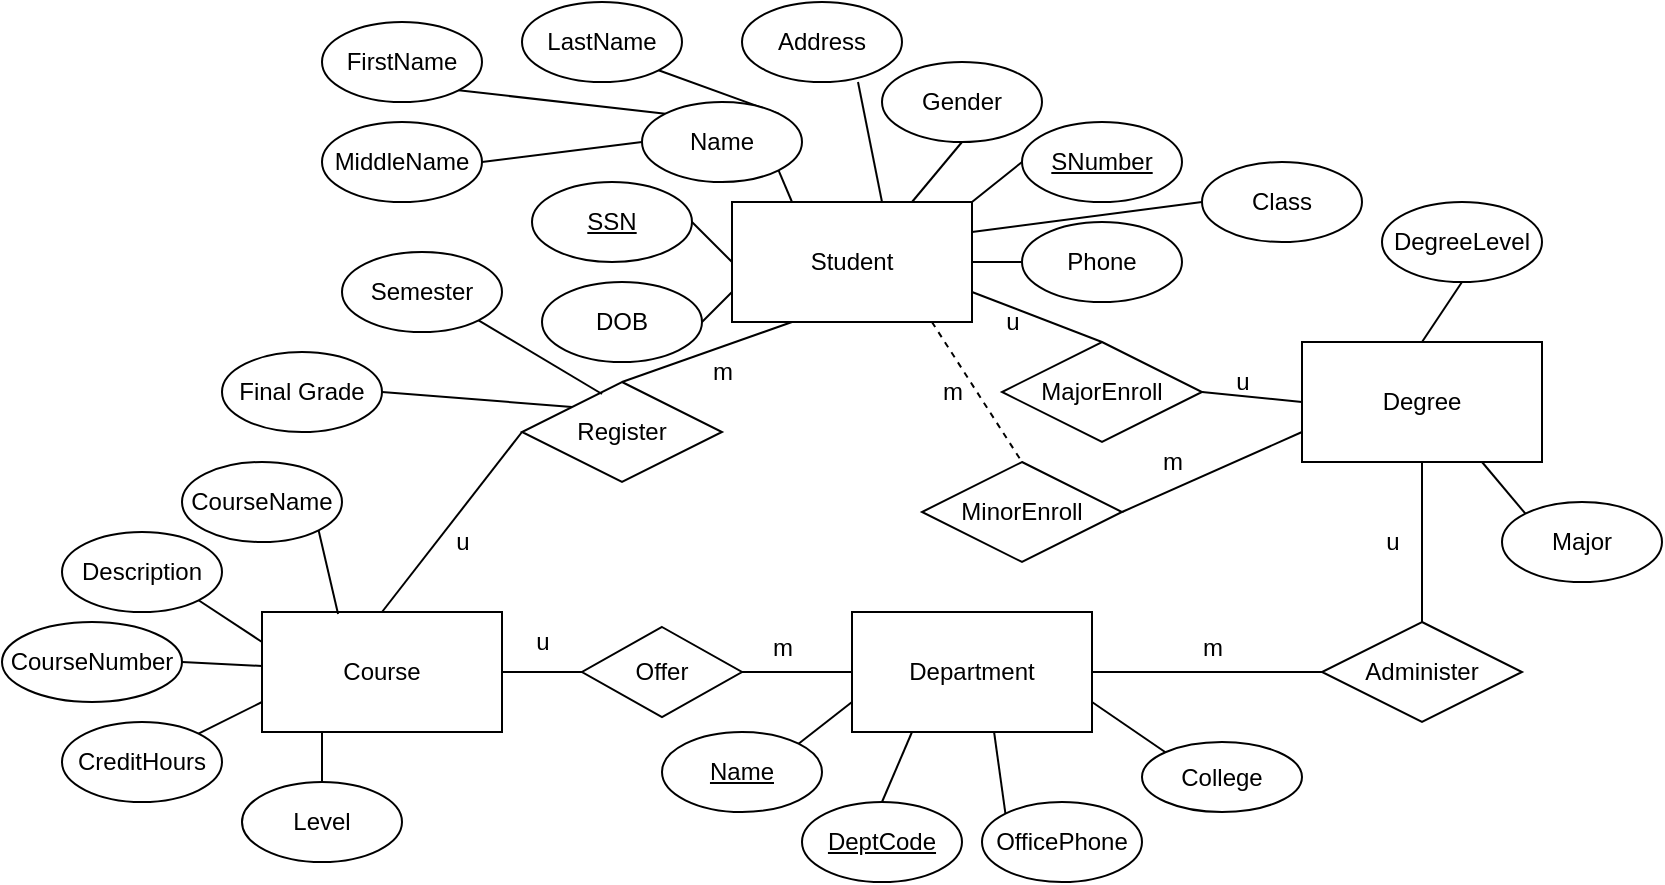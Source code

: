 <mxfile version="14.1.8" type="device"><diagram id="4hBOzVa8Hzpo7rgdeSjt" name="Page-1"><mxGraphModel dx="700" dy="302" grid="1" gridSize="10" guides="1" tooltips="1" connect="1" arrows="1" fold="1" page="1" pageScale="1" pageWidth="850" pageHeight="1100" math="0" shadow="0"><root><mxCell id="0"/><mxCell id="1" parent="0"/><mxCell id="5MoRySg7bz2JCUtybKw6-1" value="Student" style="whiteSpace=wrap;html=1;" vertex="1" parent="1"><mxGeometry x="365" y="110" width="120" height="60" as="geometry"/></mxCell><mxCell id="5MoRySg7bz2JCUtybKw6-2" value="FirstName" style="ellipse;whiteSpace=wrap;html=1;" vertex="1" parent="1"><mxGeometry x="160" y="20" width="80" height="40" as="geometry"/></mxCell><mxCell id="5MoRySg7bz2JCUtybKw6-3" value="LastName" style="ellipse;whiteSpace=wrap;html=1;" vertex="1" parent="1"><mxGeometry x="260" y="10" width="80" height="40" as="geometry"/></mxCell><mxCell id="5MoRySg7bz2JCUtybKw6-4" value="SNumber" style="ellipse;whiteSpace=wrap;html=1;fontStyle=4" vertex="1" parent="1"><mxGeometry x="510" y="70" width="80" height="40" as="geometry"/></mxCell><mxCell id="5MoRySg7bz2JCUtybKw6-5" value="SSN" style="ellipse;whiteSpace=wrap;html=1;fontStyle=4" vertex="1" parent="1"><mxGeometry x="265" y="100" width="80" height="40" as="geometry"/></mxCell><mxCell id="5MoRySg7bz2JCUtybKw6-6" value="Address" style="ellipse;whiteSpace=wrap;html=1;" vertex="1" parent="1"><mxGeometry x="370" y="10" width="80" height="40" as="geometry"/></mxCell><mxCell id="5MoRySg7bz2JCUtybKw6-7" value="Phone" style="ellipse;whiteSpace=wrap;html=1;" vertex="1" parent="1"><mxGeometry x="510" y="120" width="80" height="40" as="geometry"/></mxCell><mxCell id="5MoRySg7bz2JCUtybKw6-8" value="DOB" style="ellipse;whiteSpace=wrap;html=1;" vertex="1" parent="1"><mxGeometry x="270" y="150" width="80" height="40" as="geometry"/></mxCell><mxCell id="5MoRySg7bz2JCUtybKw6-9" value="Gender" style="ellipse;whiteSpace=wrap;html=1;" vertex="1" parent="1"><mxGeometry x="440" y="40" width="80" height="40" as="geometry"/></mxCell><mxCell id="5MoRySg7bz2JCUtybKw6-10" value="" style="endArrow=none;html=1;entryX=1;entryY=0.5;entryDx=0;entryDy=0;exitX=0;exitY=0.75;exitDx=0;exitDy=0;" edge="1" parent="1" source="5MoRySg7bz2JCUtybKw6-1" target="5MoRySg7bz2JCUtybKw6-8"><mxGeometry width="50" height="50" relative="1" as="geometry"><mxPoint x="350" y="250" as="sourcePoint"/><mxPoint x="400" y="200" as="targetPoint"/></mxGeometry></mxCell><mxCell id="5MoRySg7bz2JCUtybKw6-11" value="" style="endArrow=none;html=1;entryX=1;entryY=1;entryDx=0;entryDy=0;exitX=0;exitY=0;exitDx=0;exitDy=0;" edge="1" parent="1" source="5MoRySg7bz2JCUtybKw6-18" target="5MoRySg7bz2JCUtybKw6-2"><mxGeometry width="50" height="50" relative="1" as="geometry"><mxPoint x="450" y="240" as="sourcePoint"/><mxPoint x="500" y="190" as="targetPoint"/></mxGeometry></mxCell><mxCell id="5MoRySg7bz2JCUtybKw6-12" value="" style="endArrow=none;html=1;entryX=1;entryY=1;entryDx=0;entryDy=0;exitX=1;exitY=0;exitDx=0;exitDy=0;" edge="1" parent="1" source="5MoRySg7bz2JCUtybKw6-18" target="5MoRySg7bz2JCUtybKw6-3"><mxGeometry width="50" height="50" relative="1" as="geometry"><mxPoint x="460" y="250" as="sourcePoint"/><mxPoint x="510" y="200" as="targetPoint"/></mxGeometry></mxCell><mxCell id="5MoRySg7bz2JCUtybKw6-13" value="" style="endArrow=none;html=1;entryX=0.725;entryY=1;entryDx=0;entryDy=0;entryPerimeter=0;" edge="1" parent="1" target="5MoRySg7bz2JCUtybKw6-6"><mxGeometry width="50" height="50" relative="1" as="geometry"><mxPoint x="440" y="110" as="sourcePoint"/><mxPoint x="535" y="220" as="targetPoint"/></mxGeometry></mxCell><mxCell id="5MoRySg7bz2JCUtybKw6-14" value="" style="endArrow=none;html=1;entryX=0.5;entryY=1;entryDx=0;entryDy=0;exitX=0.75;exitY=0;exitDx=0;exitDy=0;" edge="1" parent="1" source="5MoRySg7bz2JCUtybKw6-1" target="5MoRySg7bz2JCUtybKw6-9"><mxGeometry width="50" height="50" relative="1" as="geometry"><mxPoint x="520" y="260" as="sourcePoint"/><mxPoint x="570" y="210" as="targetPoint"/></mxGeometry></mxCell><mxCell id="5MoRySg7bz2JCUtybKw6-15" value="" style="endArrow=none;html=1;entryX=1;entryY=0.5;entryDx=0;entryDy=0;exitX=0;exitY=0.5;exitDx=0;exitDy=0;" edge="1" parent="1" source="5MoRySg7bz2JCUtybKw6-1" target="5MoRySg7bz2JCUtybKw6-5"><mxGeometry width="50" height="50" relative="1" as="geometry"><mxPoint x="385" y="260" as="sourcePoint"/><mxPoint x="435" y="210" as="targetPoint"/></mxGeometry></mxCell><mxCell id="5MoRySg7bz2JCUtybKw6-16" value="" style="endArrow=none;html=1;entryX=0;entryY=0.5;entryDx=0;entryDy=0;exitX=1;exitY=0.5;exitDx=0;exitDy=0;" edge="1" parent="1" source="5MoRySg7bz2JCUtybKw6-1" target="5MoRySg7bz2JCUtybKw6-7"><mxGeometry width="50" height="50" relative="1" as="geometry"><mxPoint x="420" y="190" as="sourcePoint"/><mxPoint x="470" y="140" as="targetPoint"/></mxGeometry></mxCell><mxCell id="5MoRySg7bz2JCUtybKw6-17" value="" style="endArrow=none;html=1;entryX=0;entryY=0.5;entryDx=0;entryDy=0;exitX=1;exitY=0;exitDx=0;exitDy=0;" edge="1" parent="1" source="5MoRySg7bz2JCUtybKw6-1" target="5MoRySg7bz2JCUtybKw6-4"><mxGeometry width="50" height="50" relative="1" as="geometry"><mxPoint x="420" y="190" as="sourcePoint"/><mxPoint x="470" y="140" as="targetPoint"/></mxGeometry></mxCell><mxCell id="5MoRySg7bz2JCUtybKw6-18" value="Name" style="ellipse;whiteSpace=wrap;html=1;" vertex="1" parent="1"><mxGeometry x="320" y="60" width="80" height="40" as="geometry"/></mxCell><mxCell id="5MoRySg7bz2JCUtybKw6-19" value="MiddleName" style="ellipse;whiteSpace=wrap;html=1;" vertex="1" parent="1"><mxGeometry x="160" y="70" width="80" height="40" as="geometry"/></mxCell><mxCell id="5MoRySg7bz2JCUtybKw6-20" value="" style="endArrow=none;html=1;entryX=0;entryY=0.5;entryDx=0;entryDy=0;exitX=1;exitY=0.5;exitDx=0;exitDy=0;" edge="1" parent="1" source="5MoRySg7bz2JCUtybKw6-19" target="5MoRySg7bz2JCUtybKw6-18"><mxGeometry width="50" height="50" relative="1" as="geometry"><mxPoint x="420" y="170" as="sourcePoint"/><mxPoint x="470" y="120" as="targetPoint"/></mxGeometry></mxCell><mxCell id="5MoRySg7bz2JCUtybKw6-21" value="" style="endArrow=none;html=1;entryX=1;entryY=1;entryDx=0;entryDy=0;exitX=0.25;exitY=0;exitDx=0;exitDy=0;" edge="1" parent="1" source="5MoRySg7bz2JCUtybKw6-1" target="5MoRySg7bz2JCUtybKw6-18"><mxGeometry width="50" height="50" relative="1" as="geometry"><mxPoint x="420" y="170" as="sourcePoint"/><mxPoint x="470" y="120" as="targetPoint"/></mxGeometry></mxCell><mxCell id="5MoRySg7bz2JCUtybKw6-23" value="Class" style="ellipse;whiteSpace=wrap;html=1;" vertex="1" parent="1"><mxGeometry x="600" y="90" width="80" height="40" as="geometry"/></mxCell><mxCell id="5MoRySg7bz2JCUtybKw6-24" value="" style="endArrow=none;html=1;entryX=0;entryY=0.5;entryDx=0;entryDy=0;exitX=1;exitY=0.25;exitDx=0;exitDy=0;" edge="1" parent="1" source="5MoRySg7bz2JCUtybKw6-1" target="5MoRySg7bz2JCUtybKw6-23"><mxGeometry width="50" height="50" relative="1" as="geometry"><mxPoint x="420" y="170" as="sourcePoint"/><mxPoint x="470" y="120" as="targetPoint"/></mxGeometry></mxCell><mxCell id="5MoRySg7bz2JCUtybKw6-25" value="" style="endArrow=none;html=1;exitX=1;exitY=0.75;exitDx=0;exitDy=0;entryX=0.5;entryY=0;entryDx=0;entryDy=0;" edge="1" parent="1" source="5MoRySg7bz2JCUtybKw6-1" target="5MoRySg7bz2JCUtybKw6-43"><mxGeometry width="50" height="50" relative="1" as="geometry"><mxPoint x="420" y="170" as="sourcePoint"/><mxPoint x="550" y="176" as="targetPoint"/></mxGeometry></mxCell><mxCell id="5MoRySg7bz2JCUtybKw6-43" value="MajorEnroll" style="rhombus;whiteSpace=wrap;html=1;" vertex="1" parent="1"><mxGeometry x="500" y="180" width="100" height="50" as="geometry"/></mxCell><mxCell id="5MoRySg7bz2JCUtybKw6-44" value="u" style="text;html=1;align=center;verticalAlign=middle;resizable=0;points=[];autosize=1;" vertex="1" parent="1"><mxGeometry x="495" y="160" width="20" height="20" as="geometry"/></mxCell><mxCell id="5MoRySg7bz2JCUtybKw6-45" value="Degree" style="whiteSpace=wrap;html=1;" vertex="1" parent="1"><mxGeometry x="650" y="180" width="120" height="60" as="geometry"/></mxCell><mxCell id="5MoRySg7bz2JCUtybKw6-46" value="" style="endArrow=none;html=1;entryX=0;entryY=0.5;entryDx=0;entryDy=0;exitX=1;exitY=0.5;exitDx=0;exitDy=0;" edge="1" parent="1" source="5MoRySg7bz2JCUtybKw6-43" target="5MoRySg7bz2JCUtybKw6-45"><mxGeometry width="50" height="50" relative="1" as="geometry"><mxPoint x="440" y="270" as="sourcePoint"/><mxPoint x="490" y="220" as="targetPoint"/></mxGeometry></mxCell><mxCell id="5MoRySg7bz2JCUtybKw6-47" value="DegreeLevel" style="ellipse;whiteSpace=wrap;html=1;" vertex="1" parent="1"><mxGeometry x="690" y="110" width="80" height="40" as="geometry"/></mxCell><mxCell id="5MoRySg7bz2JCUtybKw6-48" value="Major" style="ellipse;whiteSpace=wrap;html=1;" vertex="1" parent="1"><mxGeometry x="750" y="260" width="80" height="40" as="geometry"/></mxCell><mxCell id="5MoRySg7bz2JCUtybKw6-49" value="" style="endArrow=none;html=1;entryX=0;entryY=0;entryDx=0;entryDy=0;exitX=0.75;exitY=1;exitDx=0;exitDy=0;" edge="1" parent="1" source="5MoRySg7bz2JCUtybKw6-45" target="5MoRySg7bz2JCUtybKw6-48"><mxGeometry width="50" height="50" relative="1" as="geometry"><mxPoint x="550" y="270" as="sourcePoint"/><mxPoint x="600" y="220" as="targetPoint"/></mxGeometry></mxCell><mxCell id="5MoRySg7bz2JCUtybKw6-50" value="" style="endArrow=none;html=1;entryX=0.5;entryY=1;entryDx=0;entryDy=0;exitX=0.5;exitY=0;exitDx=0;exitDy=0;" edge="1" parent="1" source="5MoRySg7bz2JCUtybKw6-45" target="5MoRySg7bz2JCUtybKw6-47"><mxGeometry width="50" height="50" relative="1" as="geometry"><mxPoint x="550" y="270" as="sourcePoint"/><mxPoint x="600" y="220" as="targetPoint"/></mxGeometry></mxCell><mxCell id="5MoRySg7bz2JCUtybKw6-51" value="Administer" style="rhombus;whiteSpace=wrap;html=1;" vertex="1" parent="1"><mxGeometry x="660" y="320" width="100" height="50" as="geometry"/></mxCell><mxCell id="5MoRySg7bz2JCUtybKw6-52" value="" style="endArrow=none;html=1;entryX=0.5;entryY=1;entryDx=0;entryDy=0;exitX=0.5;exitY=0;exitDx=0;exitDy=0;" edge="1" parent="1" source="5MoRySg7bz2JCUtybKw6-51" target="5MoRySg7bz2JCUtybKw6-45"><mxGeometry width="50" height="50" relative="1" as="geometry"><mxPoint x="550" y="270" as="sourcePoint"/><mxPoint x="600" y="220" as="targetPoint"/></mxGeometry></mxCell><mxCell id="5MoRySg7bz2JCUtybKw6-53" value="Department" style="whiteSpace=wrap;html=1;" vertex="1" parent="1"><mxGeometry x="425" y="315" width="120" height="60" as="geometry"/></mxCell><mxCell id="5MoRySg7bz2JCUtybKw6-54" value="MinorEnroll" style="rhombus;whiteSpace=wrap;html=1;" vertex="1" parent="1"><mxGeometry x="460" y="240" width="100" height="50" as="geometry"/></mxCell><mxCell id="5MoRySg7bz2JCUtybKw6-55" value="" style="endArrow=none;html=1;entryX=0.5;entryY=0;entryDx=0;entryDy=0;exitX=0.833;exitY=1;exitDx=0;exitDy=0;exitPerimeter=0;dashed=1;" edge="1" parent="1" source="5MoRySg7bz2JCUtybKw6-1" target="5MoRySg7bz2JCUtybKw6-54"><mxGeometry width="50" height="50" relative="1" as="geometry"><mxPoint x="540" y="270" as="sourcePoint"/><mxPoint x="590" y="220" as="targetPoint"/></mxGeometry></mxCell><mxCell id="5MoRySg7bz2JCUtybKw6-56" value="" style="endArrow=none;html=1;entryX=0;entryY=0.75;entryDx=0;entryDy=0;exitX=1;exitY=0.5;exitDx=0;exitDy=0;" edge="1" parent="1" source="5MoRySg7bz2JCUtybKw6-54" target="5MoRySg7bz2JCUtybKw6-45"><mxGeometry width="50" height="50" relative="1" as="geometry"><mxPoint x="540" y="270" as="sourcePoint"/><mxPoint x="590" y="220" as="targetPoint"/></mxGeometry></mxCell><mxCell id="5MoRySg7bz2JCUtybKw6-57" value="Register" style="rhombus;whiteSpace=wrap;html=1;" vertex="1" parent="1"><mxGeometry x="260" y="200" width="100" height="50" as="geometry"/></mxCell><mxCell id="5MoRySg7bz2JCUtybKw6-59" value="" style="endArrow=none;html=1;entryX=0.25;entryY=1;entryDx=0;entryDy=0;exitX=0.5;exitY=0;exitDx=0;exitDy=0;" edge="1" parent="1" source="5MoRySg7bz2JCUtybKw6-57" target="5MoRySg7bz2JCUtybKw6-1"><mxGeometry width="50" height="50" relative="1" as="geometry"><mxPoint x="540" y="270" as="sourcePoint"/><mxPoint x="590" y="220" as="targetPoint"/></mxGeometry></mxCell><mxCell id="5MoRySg7bz2JCUtybKw6-60" value="" style="endArrow=none;html=1;entryX=0;entryY=0.5;entryDx=0;entryDy=0;exitX=1;exitY=0.5;exitDx=0;exitDy=0;" edge="1" parent="1" source="5MoRySg7bz2JCUtybKw6-53" target="5MoRySg7bz2JCUtybKw6-51"><mxGeometry width="50" height="50" relative="1" as="geometry"><mxPoint x="540" y="270" as="sourcePoint"/><mxPoint x="590" y="220" as="targetPoint"/></mxGeometry></mxCell><mxCell id="5MoRySg7bz2JCUtybKw6-61" value="m" style="text;html=1;align=center;verticalAlign=middle;resizable=0;points=[];autosize=1;" vertex="1" parent="1"><mxGeometry x="590" y="322.5" width="30" height="20" as="geometry"/></mxCell><mxCell id="5MoRySg7bz2JCUtybKw6-62" value="u" style="text;html=1;align=center;verticalAlign=middle;resizable=0;points=[];autosize=1;" vertex="1" parent="1"><mxGeometry x="685" y="270" width="20" height="20" as="geometry"/></mxCell><mxCell id="5MoRySg7bz2JCUtybKw6-63" value="m" style="text;html=1;align=center;verticalAlign=middle;resizable=0;points=[];autosize=1;" vertex="1" parent="1"><mxGeometry x="460" y="195" width="30" height="20" as="geometry"/></mxCell><mxCell id="5MoRySg7bz2JCUtybKw6-64" value="u" style="text;html=1;align=center;verticalAlign=middle;resizable=0;points=[];autosize=1;" vertex="1" parent="1"><mxGeometry x="610" y="190" width="20" height="20" as="geometry"/></mxCell><mxCell id="5MoRySg7bz2JCUtybKw6-65" value="m" style="text;html=1;align=center;verticalAlign=middle;resizable=0;points=[];autosize=1;" vertex="1" parent="1"><mxGeometry x="570" y="230" width="30" height="20" as="geometry"/></mxCell><mxCell id="5MoRySg7bz2JCUtybKw6-68" value="Course" style="whiteSpace=wrap;html=1;" vertex="1" parent="1"><mxGeometry x="130" y="315" width="120" height="60" as="geometry"/></mxCell><mxCell id="5MoRySg7bz2JCUtybKw6-69" value="" style="endArrow=none;html=1;exitX=0;exitY=0.5;exitDx=0;exitDy=0;entryX=0.5;entryY=0;entryDx=0;entryDy=0;" edge="1" parent="1" source="5MoRySg7bz2JCUtybKw6-57" target="5MoRySg7bz2JCUtybKw6-68"><mxGeometry width="50" height="50" relative="1" as="geometry"><mxPoint x="400" y="270" as="sourcePoint"/><mxPoint x="450" y="220" as="targetPoint"/></mxGeometry></mxCell><mxCell id="5MoRySg7bz2JCUtybKw6-70" value="Offer" style="rhombus;whiteSpace=wrap;html=1;" vertex="1" parent="1"><mxGeometry x="290" y="322.5" width="80" height="45" as="geometry"/></mxCell><mxCell id="5MoRySg7bz2JCUtybKw6-71" value="" style="endArrow=none;html=1;exitX=1;exitY=0.5;exitDx=0;exitDy=0;entryX=0;entryY=0.5;entryDx=0;entryDy=0;" edge="1" parent="1" source="5MoRySg7bz2JCUtybKw6-70" target="5MoRySg7bz2JCUtybKw6-53"><mxGeometry width="50" height="50" relative="1" as="geometry"><mxPoint x="400" y="270" as="sourcePoint"/><mxPoint x="450" y="220" as="targetPoint"/></mxGeometry></mxCell><mxCell id="5MoRySg7bz2JCUtybKw6-72" value="" style="endArrow=none;html=1;strokeWidth=1;exitX=1;exitY=0.5;exitDx=0;exitDy=0;entryX=0;entryY=0.5;entryDx=0;entryDy=0;fontStyle=1;" edge="1" parent="1" source="5MoRySg7bz2JCUtybKw6-68" target="5MoRySg7bz2JCUtybKw6-70"><mxGeometry width="50" height="50" relative="1" as="geometry"><mxPoint x="400" y="270" as="sourcePoint"/><mxPoint x="450" y="220" as="targetPoint"/></mxGeometry></mxCell><mxCell id="5MoRySg7bz2JCUtybKw6-73" value="Final Grade" style="ellipse;whiteSpace=wrap;html=1;" vertex="1" parent="1"><mxGeometry x="110" y="185" width="80" height="40" as="geometry"/></mxCell><mxCell id="5MoRySg7bz2JCUtybKw6-74" value="Semester" style="ellipse;whiteSpace=wrap;html=1;" vertex="1" parent="1"><mxGeometry x="170" y="135" width="80" height="40" as="geometry"/></mxCell><mxCell id="5MoRySg7bz2JCUtybKw6-75" value="" style="endArrow=none;html=1;strokeWidth=1;entryX=1;entryY=1;entryDx=0;entryDy=0;exitX=0.4;exitY=0.12;exitDx=0;exitDy=0;exitPerimeter=0;" edge="1" parent="1" source="5MoRySg7bz2JCUtybKw6-57" target="5MoRySg7bz2JCUtybKw6-74"><mxGeometry width="50" height="50" relative="1" as="geometry"><mxPoint x="280" y="204" as="sourcePoint"/><mxPoint x="450" y="220" as="targetPoint"/></mxGeometry></mxCell><mxCell id="5MoRySg7bz2JCUtybKw6-76" value="" style="endArrow=none;html=1;strokeWidth=1;entryX=1;entryY=0.5;entryDx=0;entryDy=0;exitX=0;exitY=0;exitDx=0;exitDy=0;" edge="1" parent="1" source="5MoRySg7bz2JCUtybKw6-57" target="5MoRySg7bz2JCUtybKw6-73"><mxGeometry width="50" height="50" relative="1" as="geometry"><mxPoint x="270" y="218" as="sourcePoint"/><mxPoint x="450" y="220" as="targetPoint"/></mxGeometry></mxCell><mxCell id="5MoRySg7bz2JCUtybKw6-78" value="m" style="text;html=1;align=center;verticalAlign=middle;resizable=0;points=[];autosize=1;" vertex="1" parent="1"><mxGeometry x="345" y="185" width="30" height="20" as="geometry"/></mxCell><mxCell id="5MoRySg7bz2JCUtybKw6-79" value="u" style="text;html=1;align=center;verticalAlign=middle;resizable=0;points=[];autosize=1;" vertex="1" parent="1"><mxGeometry x="220" y="270" width="20" height="20" as="geometry"/></mxCell><mxCell id="5MoRySg7bz2JCUtybKw6-81" value="u" style="text;html=1;align=center;verticalAlign=middle;resizable=0;points=[];autosize=1;" vertex="1" parent="1"><mxGeometry x="260" y="320" width="20" height="20" as="geometry"/></mxCell><mxCell id="5MoRySg7bz2JCUtybKw6-82" value="m" style="text;html=1;align=center;verticalAlign=middle;resizable=0;points=[];autosize=1;" vertex="1" parent="1"><mxGeometry x="375" y="322.5" width="30" height="20" as="geometry"/></mxCell><mxCell id="5MoRySg7bz2JCUtybKw6-83" value="Name" style="ellipse;whiteSpace=wrap;html=1;fontStyle=4" vertex="1" parent="1"><mxGeometry x="330" y="375" width="80" height="40" as="geometry"/></mxCell><mxCell id="5MoRySg7bz2JCUtybKw6-84" value="DeptCode" style="ellipse;whiteSpace=wrap;html=1;fontStyle=4" vertex="1" parent="1"><mxGeometry x="400" y="410" width="80" height="40" as="geometry"/></mxCell><mxCell id="5MoRySg7bz2JCUtybKw6-85" value="OfficePhone" style="ellipse;whiteSpace=wrap;html=1;" vertex="1" parent="1"><mxGeometry x="490" y="410" width="80" height="40" as="geometry"/></mxCell><mxCell id="5MoRySg7bz2JCUtybKw6-86" value="College" style="ellipse;whiteSpace=wrap;html=1;" vertex="1" parent="1"><mxGeometry x="570" y="380" width="80" height="35" as="geometry"/></mxCell><mxCell id="5MoRySg7bz2JCUtybKw6-87" value="" style="endArrow=none;html=1;strokeWidth=1;entryX=1;entryY=0;entryDx=0;entryDy=0;exitX=0;exitY=0.75;exitDx=0;exitDy=0;" edge="1" parent="1" source="5MoRySg7bz2JCUtybKw6-53" target="5MoRySg7bz2JCUtybKw6-83"><mxGeometry width="50" height="50" relative="1" as="geometry"><mxPoint x="400" y="490" as="sourcePoint"/><mxPoint x="450" y="440" as="targetPoint"/></mxGeometry></mxCell><mxCell id="5MoRySg7bz2JCUtybKw6-89" value="" style="endArrow=none;html=1;strokeWidth=1;entryX=0.5;entryY=0;entryDx=0;entryDy=0;exitX=0.25;exitY=1;exitDx=0;exitDy=0;" edge="1" parent="1" source="5MoRySg7bz2JCUtybKw6-53" target="5MoRySg7bz2JCUtybKw6-84"><mxGeometry width="50" height="50" relative="1" as="geometry"><mxPoint x="400" y="490" as="sourcePoint"/><mxPoint x="450" y="440" as="targetPoint"/></mxGeometry></mxCell><mxCell id="5MoRySg7bz2JCUtybKw6-90" value="" style="endArrow=none;html=1;strokeWidth=1;entryX=0;entryY=0;entryDx=0;entryDy=0;exitX=0.592;exitY=1;exitDx=0;exitDy=0;exitPerimeter=0;" edge="1" parent="1" source="5MoRySg7bz2JCUtybKw6-53" target="5MoRySg7bz2JCUtybKw6-85"><mxGeometry width="50" height="50" relative="1" as="geometry"><mxPoint x="400" y="490" as="sourcePoint"/><mxPoint x="450" y="440" as="targetPoint"/></mxGeometry></mxCell><mxCell id="5MoRySg7bz2JCUtybKw6-91" value="" style="endArrow=none;html=1;strokeWidth=1;entryX=0;entryY=0;entryDx=0;entryDy=0;exitX=1;exitY=0.75;exitDx=0;exitDy=0;" edge="1" parent="1" source="5MoRySg7bz2JCUtybKw6-53" target="5MoRySg7bz2JCUtybKw6-86"><mxGeometry width="50" height="50" relative="1" as="geometry"><mxPoint x="400" y="490" as="sourcePoint"/><mxPoint x="450" y="440" as="targetPoint"/></mxGeometry></mxCell><mxCell id="5MoRySg7bz2JCUtybKw6-92" value="CourseName" style="ellipse;whiteSpace=wrap;html=1;fontStyle=0" vertex="1" parent="1"><mxGeometry x="90" y="240" width="80" height="40" as="geometry"/></mxCell><mxCell id="5MoRySg7bz2JCUtybKw6-93" value="Description" style="ellipse;whiteSpace=wrap;html=1;fontStyle=0" vertex="1" parent="1"><mxGeometry x="30" y="275" width="80" height="40" as="geometry"/></mxCell><mxCell id="5MoRySg7bz2JCUtybKw6-94" value="CourseNumber" style="ellipse;whiteSpace=wrap;html=1;fontStyle=0" vertex="1" parent="1"><mxGeometry y="320" width="90" height="40" as="geometry"/></mxCell><mxCell id="5MoRySg7bz2JCUtybKw6-95" value="CreditHours" style="ellipse;whiteSpace=wrap;html=1;fontStyle=0" vertex="1" parent="1"><mxGeometry x="30" y="370" width="80" height="40" as="geometry"/></mxCell><mxCell id="5MoRySg7bz2JCUtybKw6-96" value="Level" style="ellipse;whiteSpace=wrap;html=1;fontStyle=0" vertex="1" parent="1"><mxGeometry x="120" y="400" width="80" height="40" as="geometry"/></mxCell><mxCell id="5MoRySg7bz2JCUtybKw6-97" value="" style="endArrow=none;html=1;strokeWidth=1;entryX=1;entryY=1;entryDx=0;entryDy=0;exitX=0.317;exitY=0.017;exitDx=0;exitDy=0;exitPerimeter=0;" edge="1" parent="1" source="5MoRySg7bz2JCUtybKw6-68" target="5MoRySg7bz2JCUtybKw6-92"><mxGeometry width="50" height="50" relative="1" as="geometry"><mxPoint x="190" y="330" as="sourcePoint"/><mxPoint x="240" y="280" as="targetPoint"/></mxGeometry></mxCell><mxCell id="5MoRySg7bz2JCUtybKw6-98" value="" style="endArrow=none;html=1;strokeWidth=1;entryX=1;entryY=1;entryDx=0;entryDy=0;exitX=0;exitY=0.25;exitDx=0;exitDy=0;" edge="1" parent="1" source="5MoRySg7bz2JCUtybKw6-68" target="5MoRySg7bz2JCUtybKw6-93"><mxGeometry width="50" height="50" relative="1" as="geometry"><mxPoint x="190" y="330" as="sourcePoint"/><mxPoint x="240" y="280" as="targetPoint"/></mxGeometry></mxCell><mxCell id="5MoRySg7bz2JCUtybKw6-99" value="" style="endArrow=none;html=1;strokeWidth=1;exitX=1;exitY=0.5;exitDx=0;exitDy=0;" edge="1" parent="1" source="5MoRySg7bz2JCUtybKw6-94" target="5MoRySg7bz2JCUtybKw6-68"><mxGeometry width="50" height="50" relative="1" as="geometry"><mxPoint x="190" y="330" as="sourcePoint"/><mxPoint x="240" y="280" as="targetPoint"/></mxGeometry></mxCell><mxCell id="5MoRySg7bz2JCUtybKw6-100" value="" style="endArrow=none;html=1;strokeWidth=1;exitX=1;exitY=0;exitDx=0;exitDy=0;entryX=0;entryY=0.75;entryDx=0;entryDy=0;" edge="1" parent="1" source="5MoRySg7bz2JCUtybKw6-95" target="5MoRySg7bz2JCUtybKw6-68"><mxGeometry width="50" height="50" relative="1" as="geometry"><mxPoint x="190" y="330" as="sourcePoint"/><mxPoint x="240" y="280" as="targetPoint"/></mxGeometry></mxCell><mxCell id="5MoRySg7bz2JCUtybKw6-101" value="" style="endArrow=none;html=1;strokeWidth=1;exitX=0.5;exitY=0;exitDx=0;exitDy=0;entryX=0.25;entryY=1;entryDx=0;entryDy=0;" edge="1" parent="1" source="5MoRySg7bz2JCUtybKw6-96" target="5MoRySg7bz2JCUtybKw6-68"><mxGeometry width="50" height="50" relative="1" as="geometry"><mxPoint x="190" y="330" as="sourcePoint"/><mxPoint x="240" y="280" as="targetPoint"/></mxGeometry></mxCell></root></mxGraphModel></diagram></mxfile>